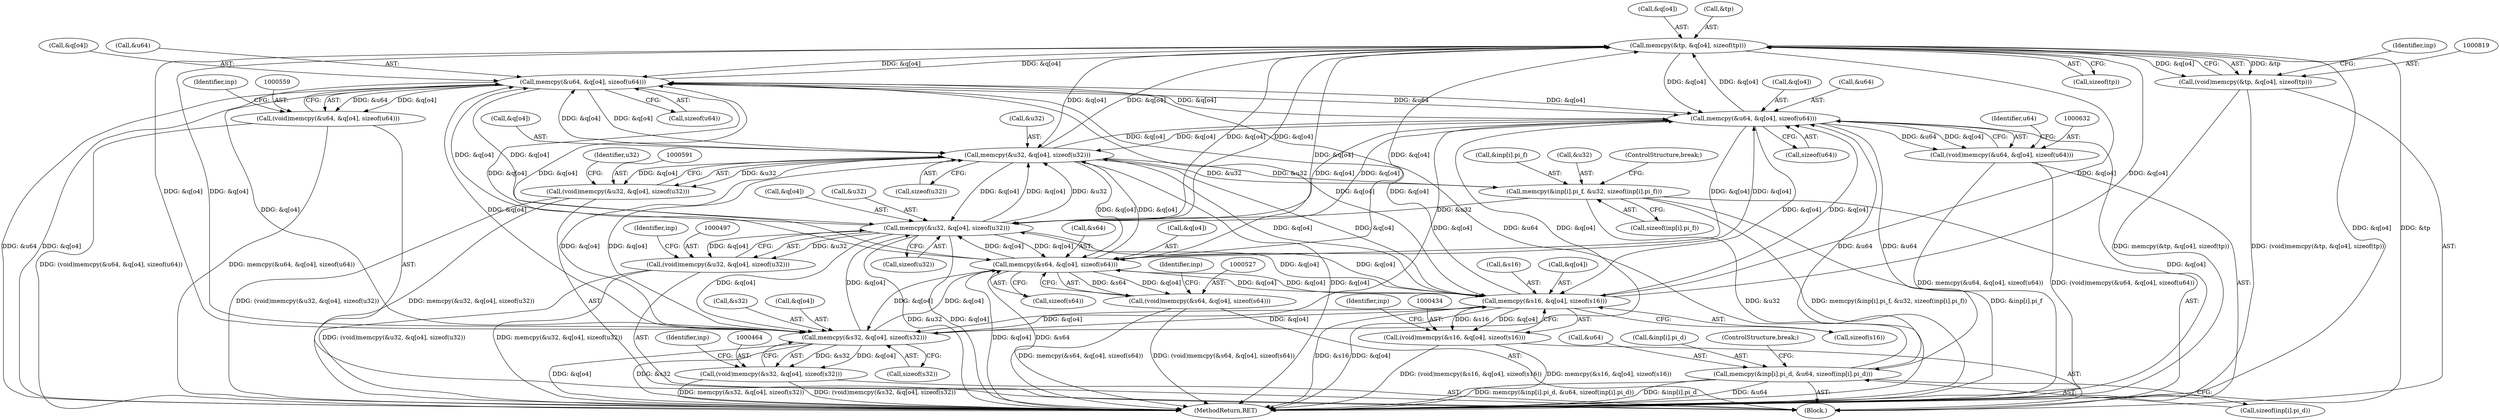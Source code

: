 digraph "0_file_93e063ee374b6a75729df9e7201fb511e47e259d@API" {
"1000820" [label="(Call,memcpy(&tp, &q[o4], sizeof(tp)))"];
"1000560" [label="(Call,memcpy(&u64, &q[o4], sizeof(u64)))"];
"1000648" [label="(Call,memcpy(&inp[i].pi_d, &u64, sizeof(inp[i].pi_d)))"];
"1000633" [label="(Call,memcpy(&u64, &q[o4], sizeof(u64)))"];
"1000592" [label="(Call,memcpy(&u32, &q[o4], sizeof(u32)))"];
"1000498" [label="(Call,memcpy(&u32, &q[o4], sizeof(u32)))"];
"1000605" [label="(Call,memcpy(&inp[i].pi_f, &u32, sizeof(inp[i].pi_f)))"];
"1000465" [label="(Call,memcpy(&s32, &q[o4], sizeof(s32)))"];
"1000435" [label="(Call,memcpy(&s16, &q[o4], sizeof(s16)))"];
"1000820" [label="(Call,memcpy(&tp, &q[o4], sizeof(tp)))"];
"1000528" [label="(Call,memcpy(&s64, &q[o4], sizeof(s64)))"];
"1000433" [label="(Call,(void)memcpy(&s16, &q[o4], sizeof(s16)))"];
"1000463" [label="(Call,(void)memcpy(&s32, &q[o4], sizeof(s32)))"];
"1000496" [label="(Call,(void)memcpy(&u32, &q[o4], sizeof(u32)))"];
"1000526" [label="(Call,(void)memcpy(&s64, &q[o4], sizeof(s64)))"];
"1000558" [label="(Call,(void)memcpy(&u64, &q[o4], sizeof(u64)))"];
"1000590" [label="(Call,(void)memcpy(&u32, &q[o4], sizeof(u32)))"];
"1000631" [label="(Call,(void)memcpy(&u64, &q[o4], sizeof(u64)))"];
"1000818" [label="(Call,(void)memcpy(&tp, &q[o4], sizeof(tp)))"];
"1000643" [label="(Identifier,u64)"];
"1000531" [label="(Call,&q[o4])"];
"1000655" [label="(Call,&u64)"];
"1000558" [label="(Call,(void)memcpy(&u64, &q[o4], sizeof(u64)))"];
"1000823" [label="(Call,&q[o4])"];
"1000465" [label="(Call,memcpy(&s32, &q[o4], sizeof(s32)))"];
"1000498" [label="(Call,memcpy(&u32, &q[o4], sizeof(u32)))"];
"1000648" [label="(Call,memcpy(&inp[i].pi_d, &u64, sizeof(inp[i].pi_d)))"];
"1000592" [label="(Call,memcpy(&u32, &q[o4], sizeof(u32)))"];
"1000505" [label="(Call,sizeof(u32))"];
"1000871" [label="(MethodReturn,RET)"];
"1000593" [label="(Call,&u32)"];
"1000436" [label="(Call,&s16)"];
"1000435" [label="(Call,memcpy(&s16, &q[o4], sizeof(s16)))"];
"1000563" [label="(Call,&q[o4])"];
"1000529" [label="(Call,&s64)"];
"1000501" [label="(Call,&q[o4])"];
"1000560" [label="(Call,memcpy(&u64, &q[o4], sizeof(u64)))"];
"1000496" [label="(Call,(void)memcpy(&u32, &q[o4], sizeof(u32)))"];
"1000636" [label="(Call,&q[o4])"];
"1000649" [label="(Call,&inp[i].pi_d)"];
"1000442" [label="(Call,sizeof(s16))"];
"1000419" [label="(Block,)"];
"1000466" [label="(Call,&s32)"];
"1000540" [label="(Identifier,inp)"];
"1000468" [label="(Call,&q[o4])"];
"1000657" [label="(Call,sizeof(inp[i].pi_d))"];
"1000447" [label="(Identifier,inp)"];
"1000602" [label="(Identifier,u32)"];
"1000433" [label="(Call,(void)memcpy(&s16, &q[o4], sizeof(s16)))"];
"1000827" [label="(Call,sizeof(tp))"];
"1000634" [label="(Call,&u64)"];
"1000614" [label="(Call,sizeof(inp[i].pi_f))"];
"1000663" [label="(ControlStructure,break;)"];
"1000595" [label="(Call,&q[o4])"];
"1000820" [label="(Call,memcpy(&tp, &q[o4], sizeof(tp)))"];
"1000499" [label="(Call,&u32)"];
"1000463" [label="(Call,(void)memcpy(&s32, &q[o4], sizeof(s32)))"];
"1000633" [label="(Call,memcpy(&u64, &q[o4], sizeof(u64)))"];
"1000640" [label="(Call,sizeof(u64))"];
"1000599" [label="(Call,sizeof(u32))"];
"1000605" [label="(Call,memcpy(&inp[i].pi_f, &u32, sizeof(inp[i].pi_f)))"];
"1000631" [label="(Call,(void)memcpy(&u64, &q[o4], sizeof(u64)))"];
"1000477" [label="(Identifier,inp)"];
"1000818" [label="(Call,(void)memcpy(&tp, &q[o4], sizeof(tp)))"];
"1000510" [label="(Identifier,inp)"];
"1000606" [label="(Call,&inp[i].pi_f)"];
"1000567" [label="(Call,sizeof(u64))"];
"1000612" [label="(Call,&u32)"];
"1000438" [label="(Call,&q[o4])"];
"1000821" [label="(Call,&tp)"];
"1000590" [label="(Call,(void)memcpy(&u32, &q[o4], sizeof(u32)))"];
"1000472" [label="(Call,sizeof(s32))"];
"1000526" [label="(Call,(void)memcpy(&s64, &q[o4], sizeof(s64)))"];
"1000528" [label="(Call,memcpy(&s64, &q[o4], sizeof(s64)))"];
"1000535" [label="(Call,sizeof(s64))"];
"1000620" [label="(ControlStructure,break;)"];
"1000572" [label="(Identifier,inp)"];
"1000561" [label="(Call,&u64)"];
"1000832" [label="(Identifier,inp)"];
"1000820" -> "1000818"  [label="AST: "];
"1000820" -> "1000827"  [label="CFG: "];
"1000821" -> "1000820"  [label="AST: "];
"1000823" -> "1000820"  [label="AST: "];
"1000827" -> "1000820"  [label="AST: "];
"1000818" -> "1000820"  [label="CFG: "];
"1000820" -> "1000871"  [label="DDG: &q[o4]"];
"1000820" -> "1000871"  [label="DDG: &tp"];
"1000820" -> "1000435"  [label="DDG: &q[o4]"];
"1000820" -> "1000465"  [label="DDG: &q[o4]"];
"1000820" -> "1000498"  [label="DDG: &q[o4]"];
"1000820" -> "1000528"  [label="DDG: &q[o4]"];
"1000820" -> "1000560"  [label="DDG: &q[o4]"];
"1000820" -> "1000592"  [label="DDG: &q[o4]"];
"1000820" -> "1000633"  [label="DDG: &q[o4]"];
"1000820" -> "1000818"  [label="DDG: &tp"];
"1000820" -> "1000818"  [label="DDG: &q[o4]"];
"1000560" -> "1000820"  [label="DDG: &q[o4]"];
"1000592" -> "1000820"  [label="DDG: &q[o4]"];
"1000465" -> "1000820"  [label="DDG: &q[o4]"];
"1000435" -> "1000820"  [label="DDG: &q[o4]"];
"1000498" -> "1000820"  [label="DDG: &q[o4]"];
"1000633" -> "1000820"  [label="DDG: &q[o4]"];
"1000528" -> "1000820"  [label="DDG: &q[o4]"];
"1000560" -> "1000558"  [label="AST: "];
"1000560" -> "1000567"  [label="CFG: "];
"1000561" -> "1000560"  [label="AST: "];
"1000563" -> "1000560"  [label="AST: "];
"1000567" -> "1000560"  [label="AST: "];
"1000558" -> "1000560"  [label="CFG: "];
"1000560" -> "1000871"  [label="DDG: &q[o4]"];
"1000560" -> "1000871"  [label="DDG: &u64"];
"1000560" -> "1000435"  [label="DDG: &q[o4]"];
"1000560" -> "1000465"  [label="DDG: &q[o4]"];
"1000560" -> "1000498"  [label="DDG: &q[o4]"];
"1000560" -> "1000528"  [label="DDG: &q[o4]"];
"1000560" -> "1000558"  [label="DDG: &u64"];
"1000560" -> "1000558"  [label="DDG: &q[o4]"];
"1000648" -> "1000560"  [label="DDG: &u64"];
"1000592" -> "1000560"  [label="DDG: &q[o4]"];
"1000465" -> "1000560"  [label="DDG: &q[o4]"];
"1000435" -> "1000560"  [label="DDG: &q[o4]"];
"1000498" -> "1000560"  [label="DDG: &q[o4]"];
"1000633" -> "1000560"  [label="DDG: &q[o4]"];
"1000528" -> "1000560"  [label="DDG: &q[o4]"];
"1000560" -> "1000592"  [label="DDG: &q[o4]"];
"1000560" -> "1000633"  [label="DDG: &u64"];
"1000560" -> "1000633"  [label="DDG: &q[o4]"];
"1000648" -> "1000419"  [label="AST: "];
"1000648" -> "1000657"  [label="CFG: "];
"1000649" -> "1000648"  [label="AST: "];
"1000655" -> "1000648"  [label="AST: "];
"1000657" -> "1000648"  [label="AST: "];
"1000663" -> "1000648"  [label="CFG: "];
"1000648" -> "1000871"  [label="DDG: &u64"];
"1000648" -> "1000871"  [label="DDG: memcpy(&inp[i].pi_d, &u64, sizeof(inp[i].pi_d))"];
"1000648" -> "1000871"  [label="DDG: &inp[i].pi_d"];
"1000648" -> "1000633"  [label="DDG: &u64"];
"1000633" -> "1000648"  [label="DDG: &u64"];
"1000633" -> "1000631"  [label="AST: "];
"1000633" -> "1000640"  [label="CFG: "];
"1000634" -> "1000633"  [label="AST: "];
"1000636" -> "1000633"  [label="AST: "];
"1000640" -> "1000633"  [label="AST: "];
"1000631" -> "1000633"  [label="CFG: "];
"1000633" -> "1000871"  [label="DDG: &q[o4]"];
"1000633" -> "1000435"  [label="DDG: &q[o4]"];
"1000633" -> "1000465"  [label="DDG: &q[o4]"];
"1000633" -> "1000498"  [label="DDG: &q[o4]"];
"1000633" -> "1000528"  [label="DDG: &q[o4]"];
"1000633" -> "1000592"  [label="DDG: &q[o4]"];
"1000633" -> "1000631"  [label="DDG: &u64"];
"1000633" -> "1000631"  [label="DDG: &q[o4]"];
"1000592" -> "1000633"  [label="DDG: &q[o4]"];
"1000465" -> "1000633"  [label="DDG: &q[o4]"];
"1000435" -> "1000633"  [label="DDG: &q[o4]"];
"1000498" -> "1000633"  [label="DDG: &q[o4]"];
"1000528" -> "1000633"  [label="DDG: &q[o4]"];
"1000592" -> "1000590"  [label="AST: "];
"1000592" -> "1000599"  [label="CFG: "];
"1000593" -> "1000592"  [label="AST: "];
"1000595" -> "1000592"  [label="AST: "];
"1000599" -> "1000592"  [label="AST: "];
"1000590" -> "1000592"  [label="CFG: "];
"1000592" -> "1000871"  [label="DDG: &q[o4]"];
"1000592" -> "1000435"  [label="DDG: &q[o4]"];
"1000592" -> "1000465"  [label="DDG: &q[o4]"];
"1000592" -> "1000498"  [label="DDG: &q[o4]"];
"1000592" -> "1000528"  [label="DDG: &q[o4]"];
"1000592" -> "1000590"  [label="DDG: &u32"];
"1000592" -> "1000590"  [label="DDG: &q[o4]"];
"1000498" -> "1000592"  [label="DDG: &u32"];
"1000498" -> "1000592"  [label="DDG: &q[o4]"];
"1000605" -> "1000592"  [label="DDG: &u32"];
"1000465" -> "1000592"  [label="DDG: &q[o4]"];
"1000435" -> "1000592"  [label="DDG: &q[o4]"];
"1000528" -> "1000592"  [label="DDG: &q[o4]"];
"1000592" -> "1000605"  [label="DDG: &u32"];
"1000498" -> "1000496"  [label="AST: "];
"1000498" -> "1000505"  [label="CFG: "];
"1000499" -> "1000498"  [label="AST: "];
"1000501" -> "1000498"  [label="AST: "];
"1000505" -> "1000498"  [label="AST: "];
"1000496" -> "1000498"  [label="CFG: "];
"1000498" -> "1000871"  [label="DDG: &u32"];
"1000498" -> "1000871"  [label="DDG: &q[o4]"];
"1000498" -> "1000435"  [label="DDG: &q[o4]"];
"1000498" -> "1000465"  [label="DDG: &q[o4]"];
"1000498" -> "1000496"  [label="DDG: &u32"];
"1000498" -> "1000496"  [label="DDG: &q[o4]"];
"1000605" -> "1000498"  [label="DDG: &u32"];
"1000465" -> "1000498"  [label="DDG: &q[o4]"];
"1000435" -> "1000498"  [label="DDG: &q[o4]"];
"1000528" -> "1000498"  [label="DDG: &q[o4]"];
"1000498" -> "1000528"  [label="DDG: &q[o4]"];
"1000605" -> "1000419"  [label="AST: "];
"1000605" -> "1000614"  [label="CFG: "];
"1000606" -> "1000605"  [label="AST: "];
"1000612" -> "1000605"  [label="AST: "];
"1000614" -> "1000605"  [label="AST: "];
"1000620" -> "1000605"  [label="CFG: "];
"1000605" -> "1000871"  [label="DDG: memcpy(&inp[i].pi_f, &u32, sizeof(inp[i].pi_f))"];
"1000605" -> "1000871"  [label="DDG: &inp[i].pi_f"];
"1000605" -> "1000871"  [label="DDG: &u32"];
"1000465" -> "1000463"  [label="AST: "];
"1000465" -> "1000472"  [label="CFG: "];
"1000466" -> "1000465"  [label="AST: "];
"1000468" -> "1000465"  [label="AST: "];
"1000472" -> "1000465"  [label="AST: "];
"1000463" -> "1000465"  [label="CFG: "];
"1000465" -> "1000871"  [label="DDG: &q[o4]"];
"1000465" -> "1000871"  [label="DDG: &s32"];
"1000465" -> "1000435"  [label="DDG: &q[o4]"];
"1000465" -> "1000463"  [label="DDG: &s32"];
"1000465" -> "1000463"  [label="DDG: &q[o4]"];
"1000435" -> "1000465"  [label="DDG: &q[o4]"];
"1000528" -> "1000465"  [label="DDG: &q[o4]"];
"1000465" -> "1000528"  [label="DDG: &q[o4]"];
"1000435" -> "1000433"  [label="AST: "];
"1000435" -> "1000442"  [label="CFG: "];
"1000436" -> "1000435"  [label="AST: "];
"1000438" -> "1000435"  [label="AST: "];
"1000442" -> "1000435"  [label="AST: "];
"1000433" -> "1000435"  [label="CFG: "];
"1000435" -> "1000871"  [label="DDG: &s16"];
"1000435" -> "1000871"  [label="DDG: &q[o4]"];
"1000435" -> "1000433"  [label="DDG: &s16"];
"1000435" -> "1000433"  [label="DDG: &q[o4]"];
"1000528" -> "1000435"  [label="DDG: &q[o4]"];
"1000435" -> "1000528"  [label="DDG: &q[o4]"];
"1000528" -> "1000526"  [label="AST: "];
"1000528" -> "1000535"  [label="CFG: "];
"1000529" -> "1000528"  [label="AST: "];
"1000531" -> "1000528"  [label="AST: "];
"1000535" -> "1000528"  [label="AST: "];
"1000526" -> "1000528"  [label="CFG: "];
"1000528" -> "1000871"  [label="DDG: &q[o4]"];
"1000528" -> "1000871"  [label="DDG: &s64"];
"1000528" -> "1000526"  [label="DDG: &s64"];
"1000528" -> "1000526"  [label="DDG: &q[o4]"];
"1000433" -> "1000419"  [label="AST: "];
"1000434" -> "1000433"  [label="AST: "];
"1000447" -> "1000433"  [label="CFG: "];
"1000433" -> "1000871"  [label="DDG: (void)memcpy(&s16, &q[o4], sizeof(s16))"];
"1000433" -> "1000871"  [label="DDG: memcpy(&s16, &q[o4], sizeof(s16))"];
"1000463" -> "1000419"  [label="AST: "];
"1000464" -> "1000463"  [label="AST: "];
"1000477" -> "1000463"  [label="CFG: "];
"1000463" -> "1000871"  [label="DDG: memcpy(&s32, &q[o4], sizeof(s32))"];
"1000463" -> "1000871"  [label="DDG: (void)memcpy(&s32, &q[o4], sizeof(s32))"];
"1000496" -> "1000419"  [label="AST: "];
"1000497" -> "1000496"  [label="AST: "];
"1000510" -> "1000496"  [label="CFG: "];
"1000496" -> "1000871"  [label="DDG: (void)memcpy(&u32, &q[o4], sizeof(u32))"];
"1000496" -> "1000871"  [label="DDG: memcpy(&u32, &q[o4], sizeof(u32))"];
"1000526" -> "1000419"  [label="AST: "];
"1000527" -> "1000526"  [label="AST: "];
"1000540" -> "1000526"  [label="CFG: "];
"1000526" -> "1000871"  [label="DDG: memcpy(&s64, &q[o4], sizeof(s64))"];
"1000526" -> "1000871"  [label="DDG: (void)memcpy(&s64, &q[o4], sizeof(s64))"];
"1000558" -> "1000419"  [label="AST: "];
"1000559" -> "1000558"  [label="AST: "];
"1000572" -> "1000558"  [label="CFG: "];
"1000558" -> "1000871"  [label="DDG: memcpy(&u64, &q[o4], sizeof(u64))"];
"1000558" -> "1000871"  [label="DDG: (void)memcpy(&u64, &q[o4], sizeof(u64))"];
"1000590" -> "1000419"  [label="AST: "];
"1000591" -> "1000590"  [label="AST: "];
"1000602" -> "1000590"  [label="CFG: "];
"1000590" -> "1000871"  [label="DDG: (void)memcpy(&u32, &q[o4], sizeof(u32))"];
"1000590" -> "1000871"  [label="DDG: memcpy(&u32, &q[o4], sizeof(u32))"];
"1000631" -> "1000419"  [label="AST: "];
"1000632" -> "1000631"  [label="AST: "];
"1000643" -> "1000631"  [label="CFG: "];
"1000631" -> "1000871"  [label="DDG: memcpy(&u64, &q[o4], sizeof(u64))"];
"1000631" -> "1000871"  [label="DDG: (void)memcpy(&u64, &q[o4], sizeof(u64))"];
"1000818" -> "1000419"  [label="AST: "];
"1000819" -> "1000818"  [label="AST: "];
"1000832" -> "1000818"  [label="CFG: "];
"1000818" -> "1000871"  [label="DDG: (void)memcpy(&tp, &q[o4], sizeof(tp))"];
"1000818" -> "1000871"  [label="DDG: memcpy(&tp, &q[o4], sizeof(tp))"];
}
